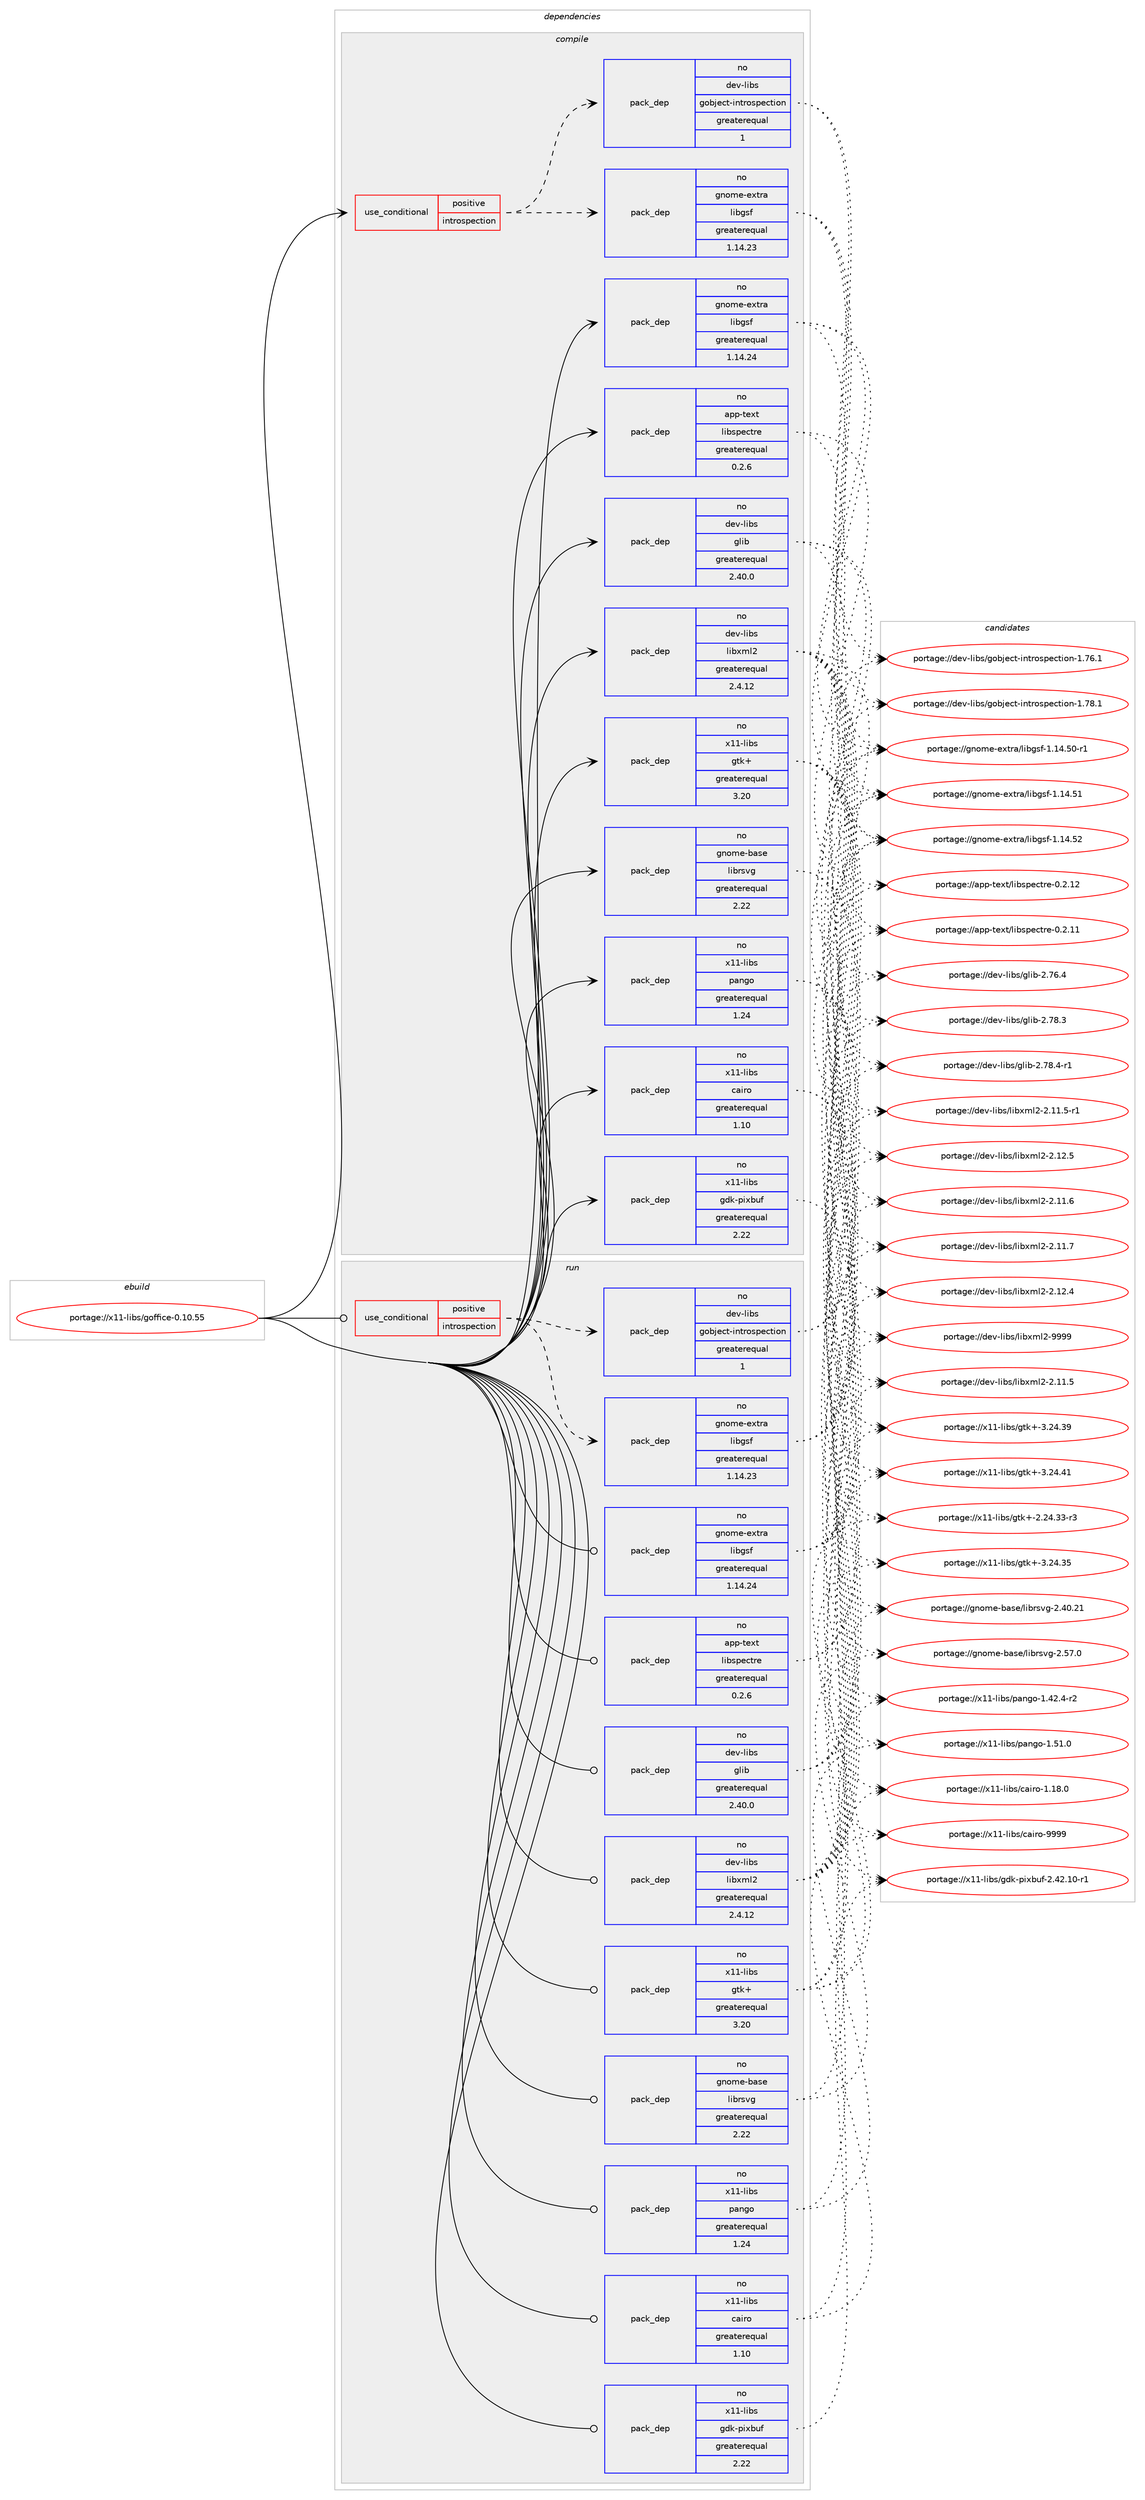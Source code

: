 digraph prolog {

# *************
# Graph options
# *************

newrank=true;
concentrate=true;
compound=true;
graph [rankdir=LR,fontname=Helvetica,fontsize=10,ranksep=1.5];#, ranksep=2.5, nodesep=0.2];
edge  [arrowhead=vee];
node  [fontname=Helvetica,fontsize=10];

# **********
# The ebuild
# **********

subgraph cluster_leftcol {
color=gray;
rank=same;
label=<<i>ebuild</i>>;
id [label="portage://x11-libs/goffice-0.10.55", color=red, width=4, href="../x11-libs/goffice-0.10.55.svg"];
}

# ****************
# The dependencies
# ****************

subgraph cluster_midcol {
color=gray;
label=<<i>dependencies</i>>;
subgraph cluster_compile {
fillcolor="#eeeeee";
style=filled;
label=<<i>compile</i>>;
subgraph cond17064 {
dependency25798 [label=<<TABLE BORDER="0" CELLBORDER="1" CELLSPACING="0" CELLPADDING="4"><TR><TD ROWSPAN="3" CELLPADDING="10">use_conditional</TD></TR><TR><TD>positive</TD></TR><TR><TD>introspection</TD></TR></TABLE>>, shape=none, color=red];
subgraph pack8410 {
dependency25799 [label=<<TABLE BORDER="0" CELLBORDER="1" CELLSPACING="0" CELLPADDING="4" WIDTH="220"><TR><TD ROWSPAN="6" CELLPADDING="30">pack_dep</TD></TR><TR><TD WIDTH="110">no</TD></TR><TR><TD>dev-libs</TD></TR><TR><TD>gobject-introspection</TD></TR><TR><TD>greaterequal</TD></TR><TR><TD>1</TD></TR></TABLE>>, shape=none, color=blue];
}
dependency25798:e -> dependency25799:w [weight=20,style="dashed",arrowhead="vee"];
subgraph pack8411 {
dependency25800 [label=<<TABLE BORDER="0" CELLBORDER="1" CELLSPACING="0" CELLPADDING="4" WIDTH="220"><TR><TD ROWSPAN="6" CELLPADDING="30">pack_dep</TD></TR><TR><TD WIDTH="110">no</TD></TR><TR><TD>gnome-extra</TD></TR><TR><TD>libgsf</TD></TR><TR><TD>greaterequal</TD></TR><TR><TD>1.14.23</TD></TR></TABLE>>, shape=none, color=blue];
}
dependency25798:e -> dependency25800:w [weight=20,style="dashed",arrowhead="vee"];
}
id:e -> dependency25798:w [weight=20,style="solid",arrowhead="vee"];
subgraph pack8412 {
dependency25801 [label=<<TABLE BORDER="0" CELLBORDER="1" CELLSPACING="0" CELLPADDING="4" WIDTH="220"><TR><TD ROWSPAN="6" CELLPADDING="30">pack_dep</TD></TR><TR><TD WIDTH="110">no</TD></TR><TR><TD>app-text</TD></TR><TR><TD>libspectre</TD></TR><TR><TD>greaterequal</TD></TR><TR><TD>0.2.6</TD></TR></TABLE>>, shape=none, color=blue];
}
id:e -> dependency25801:w [weight=20,style="solid",arrowhead="vee"];
subgraph pack8413 {
dependency25802 [label=<<TABLE BORDER="0" CELLBORDER="1" CELLSPACING="0" CELLPADDING="4" WIDTH="220"><TR><TD ROWSPAN="6" CELLPADDING="30">pack_dep</TD></TR><TR><TD WIDTH="110">no</TD></TR><TR><TD>dev-libs</TD></TR><TR><TD>glib</TD></TR><TR><TD>greaterequal</TD></TR><TR><TD>2.40.0</TD></TR></TABLE>>, shape=none, color=blue];
}
id:e -> dependency25802:w [weight=20,style="solid",arrowhead="vee"];
subgraph pack8414 {
dependency25803 [label=<<TABLE BORDER="0" CELLBORDER="1" CELLSPACING="0" CELLPADDING="4" WIDTH="220"><TR><TD ROWSPAN="6" CELLPADDING="30">pack_dep</TD></TR><TR><TD WIDTH="110">no</TD></TR><TR><TD>dev-libs</TD></TR><TR><TD>libxml2</TD></TR><TR><TD>greaterequal</TD></TR><TR><TD>2.4.12</TD></TR></TABLE>>, shape=none, color=blue];
}
id:e -> dependency25803:w [weight=20,style="solid",arrowhead="vee"];
# *** BEGIN UNKNOWN DEPENDENCY TYPE (TODO) ***
# id -> package_dependency(portage://x11-libs/goffice-0.10.55,install,no,dev-libs,libxslt,none,[,,],[],[])
# *** END UNKNOWN DEPENDENCY TYPE (TODO) ***

subgraph pack8415 {
dependency25804 [label=<<TABLE BORDER="0" CELLBORDER="1" CELLSPACING="0" CELLPADDING="4" WIDTH="220"><TR><TD ROWSPAN="6" CELLPADDING="30">pack_dep</TD></TR><TR><TD WIDTH="110">no</TD></TR><TR><TD>gnome-base</TD></TR><TR><TD>librsvg</TD></TR><TR><TD>greaterequal</TD></TR><TR><TD>2.22</TD></TR></TABLE>>, shape=none, color=blue];
}
id:e -> dependency25804:w [weight=20,style="solid",arrowhead="vee"];
subgraph pack8416 {
dependency25805 [label=<<TABLE BORDER="0" CELLBORDER="1" CELLSPACING="0" CELLPADDING="4" WIDTH="220"><TR><TD ROWSPAN="6" CELLPADDING="30">pack_dep</TD></TR><TR><TD WIDTH="110">no</TD></TR><TR><TD>gnome-extra</TD></TR><TR><TD>libgsf</TD></TR><TR><TD>greaterequal</TD></TR><TR><TD>1.14.24</TD></TR></TABLE>>, shape=none, color=blue];
}
id:e -> dependency25805:w [weight=20,style="solid",arrowhead="vee"];
subgraph pack8417 {
dependency25806 [label=<<TABLE BORDER="0" CELLBORDER="1" CELLSPACING="0" CELLPADDING="4" WIDTH="220"><TR><TD ROWSPAN="6" CELLPADDING="30">pack_dep</TD></TR><TR><TD WIDTH="110">no</TD></TR><TR><TD>x11-libs</TD></TR><TR><TD>cairo</TD></TR><TR><TD>greaterequal</TD></TR><TR><TD>1.10</TD></TR></TABLE>>, shape=none, color=blue];
}
id:e -> dependency25806:w [weight=20,style="solid",arrowhead="vee"];
subgraph pack8418 {
dependency25807 [label=<<TABLE BORDER="0" CELLBORDER="1" CELLSPACING="0" CELLPADDING="4" WIDTH="220"><TR><TD ROWSPAN="6" CELLPADDING="30">pack_dep</TD></TR><TR><TD WIDTH="110">no</TD></TR><TR><TD>x11-libs</TD></TR><TR><TD>gdk-pixbuf</TD></TR><TR><TD>greaterequal</TD></TR><TR><TD>2.22</TD></TR></TABLE>>, shape=none, color=blue];
}
id:e -> dependency25807:w [weight=20,style="solid",arrowhead="vee"];
subgraph pack8419 {
dependency25808 [label=<<TABLE BORDER="0" CELLBORDER="1" CELLSPACING="0" CELLPADDING="4" WIDTH="220"><TR><TD ROWSPAN="6" CELLPADDING="30">pack_dep</TD></TR><TR><TD WIDTH="110">no</TD></TR><TR><TD>x11-libs</TD></TR><TR><TD>gtk+</TD></TR><TR><TD>greaterequal</TD></TR><TR><TD>3.20</TD></TR></TABLE>>, shape=none, color=blue];
}
id:e -> dependency25808:w [weight=20,style="solid",arrowhead="vee"];
# *** BEGIN UNKNOWN DEPENDENCY TYPE (TODO) ***
# id -> package_dependency(portage://x11-libs/goffice-0.10.55,install,no,x11-libs,libXext,none,[,,],any_same_slot,[])
# *** END UNKNOWN DEPENDENCY TYPE (TODO) ***

# *** BEGIN UNKNOWN DEPENDENCY TYPE (TODO) ***
# id -> package_dependency(portage://x11-libs/goffice-0.10.55,install,no,x11-libs,libXrender,none,[,,],any_same_slot,[])
# *** END UNKNOWN DEPENDENCY TYPE (TODO) ***

subgraph pack8420 {
dependency25809 [label=<<TABLE BORDER="0" CELLBORDER="1" CELLSPACING="0" CELLPADDING="4" WIDTH="220"><TR><TD ROWSPAN="6" CELLPADDING="30">pack_dep</TD></TR><TR><TD WIDTH="110">no</TD></TR><TR><TD>x11-libs</TD></TR><TR><TD>pango</TD></TR><TR><TD>greaterequal</TD></TR><TR><TD>1.24</TD></TR></TABLE>>, shape=none, color=blue];
}
id:e -> dependency25809:w [weight=20,style="solid",arrowhead="vee"];
}
subgraph cluster_compileandrun {
fillcolor="#eeeeee";
style=filled;
label=<<i>compile and run</i>>;
}
subgraph cluster_run {
fillcolor="#eeeeee";
style=filled;
label=<<i>run</i>>;
subgraph cond17065 {
dependency25810 [label=<<TABLE BORDER="0" CELLBORDER="1" CELLSPACING="0" CELLPADDING="4"><TR><TD ROWSPAN="3" CELLPADDING="10">use_conditional</TD></TR><TR><TD>positive</TD></TR><TR><TD>introspection</TD></TR></TABLE>>, shape=none, color=red];
subgraph pack8421 {
dependency25811 [label=<<TABLE BORDER="0" CELLBORDER="1" CELLSPACING="0" CELLPADDING="4" WIDTH="220"><TR><TD ROWSPAN="6" CELLPADDING="30">pack_dep</TD></TR><TR><TD WIDTH="110">no</TD></TR><TR><TD>dev-libs</TD></TR><TR><TD>gobject-introspection</TD></TR><TR><TD>greaterequal</TD></TR><TR><TD>1</TD></TR></TABLE>>, shape=none, color=blue];
}
dependency25810:e -> dependency25811:w [weight=20,style="dashed",arrowhead="vee"];
subgraph pack8422 {
dependency25812 [label=<<TABLE BORDER="0" CELLBORDER="1" CELLSPACING="0" CELLPADDING="4" WIDTH="220"><TR><TD ROWSPAN="6" CELLPADDING="30">pack_dep</TD></TR><TR><TD WIDTH="110">no</TD></TR><TR><TD>gnome-extra</TD></TR><TR><TD>libgsf</TD></TR><TR><TD>greaterequal</TD></TR><TR><TD>1.14.23</TD></TR></TABLE>>, shape=none, color=blue];
}
dependency25810:e -> dependency25812:w [weight=20,style="dashed",arrowhead="vee"];
}
id:e -> dependency25810:w [weight=20,style="solid",arrowhead="odot"];
subgraph pack8423 {
dependency25813 [label=<<TABLE BORDER="0" CELLBORDER="1" CELLSPACING="0" CELLPADDING="4" WIDTH="220"><TR><TD ROWSPAN="6" CELLPADDING="30">pack_dep</TD></TR><TR><TD WIDTH="110">no</TD></TR><TR><TD>app-text</TD></TR><TR><TD>libspectre</TD></TR><TR><TD>greaterequal</TD></TR><TR><TD>0.2.6</TD></TR></TABLE>>, shape=none, color=blue];
}
id:e -> dependency25813:w [weight=20,style="solid",arrowhead="odot"];
subgraph pack8424 {
dependency25814 [label=<<TABLE BORDER="0" CELLBORDER="1" CELLSPACING="0" CELLPADDING="4" WIDTH="220"><TR><TD ROWSPAN="6" CELLPADDING="30">pack_dep</TD></TR><TR><TD WIDTH="110">no</TD></TR><TR><TD>dev-libs</TD></TR><TR><TD>glib</TD></TR><TR><TD>greaterequal</TD></TR><TR><TD>2.40.0</TD></TR></TABLE>>, shape=none, color=blue];
}
id:e -> dependency25814:w [weight=20,style="solid",arrowhead="odot"];
subgraph pack8425 {
dependency25815 [label=<<TABLE BORDER="0" CELLBORDER="1" CELLSPACING="0" CELLPADDING="4" WIDTH="220"><TR><TD ROWSPAN="6" CELLPADDING="30">pack_dep</TD></TR><TR><TD WIDTH="110">no</TD></TR><TR><TD>dev-libs</TD></TR><TR><TD>libxml2</TD></TR><TR><TD>greaterequal</TD></TR><TR><TD>2.4.12</TD></TR></TABLE>>, shape=none, color=blue];
}
id:e -> dependency25815:w [weight=20,style="solid",arrowhead="odot"];
# *** BEGIN UNKNOWN DEPENDENCY TYPE (TODO) ***
# id -> package_dependency(portage://x11-libs/goffice-0.10.55,run,no,dev-libs,libxslt,none,[,,],[],[])
# *** END UNKNOWN DEPENDENCY TYPE (TODO) ***

subgraph pack8426 {
dependency25816 [label=<<TABLE BORDER="0" CELLBORDER="1" CELLSPACING="0" CELLPADDING="4" WIDTH="220"><TR><TD ROWSPAN="6" CELLPADDING="30">pack_dep</TD></TR><TR><TD WIDTH="110">no</TD></TR><TR><TD>gnome-base</TD></TR><TR><TD>librsvg</TD></TR><TR><TD>greaterequal</TD></TR><TR><TD>2.22</TD></TR></TABLE>>, shape=none, color=blue];
}
id:e -> dependency25816:w [weight=20,style="solid",arrowhead="odot"];
subgraph pack8427 {
dependency25817 [label=<<TABLE BORDER="0" CELLBORDER="1" CELLSPACING="0" CELLPADDING="4" WIDTH="220"><TR><TD ROWSPAN="6" CELLPADDING="30">pack_dep</TD></TR><TR><TD WIDTH="110">no</TD></TR><TR><TD>gnome-extra</TD></TR><TR><TD>libgsf</TD></TR><TR><TD>greaterequal</TD></TR><TR><TD>1.14.24</TD></TR></TABLE>>, shape=none, color=blue];
}
id:e -> dependency25817:w [weight=20,style="solid",arrowhead="odot"];
subgraph pack8428 {
dependency25818 [label=<<TABLE BORDER="0" CELLBORDER="1" CELLSPACING="0" CELLPADDING="4" WIDTH="220"><TR><TD ROWSPAN="6" CELLPADDING="30">pack_dep</TD></TR><TR><TD WIDTH="110">no</TD></TR><TR><TD>x11-libs</TD></TR><TR><TD>cairo</TD></TR><TR><TD>greaterequal</TD></TR><TR><TD>1.10</TD></TR></TABLE>>, shape=none, color=blue];
}
id:e -> dependency25818:w [weight=20,style="solid",arrowhead="odot"];
subgraph pack8429 {
dependency25819 [label=<<TABLE BORDER="0" CELLBORDER="1" CELLSPACING="0" CELLPADDING="4" WIDTH="220"><TR><TD ROWSPAN="6" CELLPADDING="30">pack_dep</TD></TR><TR><TD WIDTH="110">no</TD></TR><TR><TD>x11-libs</TD></TR><TR><TD>gdk-pixbuf</TD></TR><TR><TD>greaterequal</TD></TR><TR><TD>2.22</TD></TR></TABLE>>, shape=none, color=blue];
}
id:e -> dependency25819:w [weight=20,style="solid",arrowhead="odot"];
subgraph pack8430 {
dependency25820 [label=<<TABLE BORDER="0" CELLBORDER="1" CELLSPACING="0" CELLPADDING="4" WIDTH="220"><TR><TD ROWSPAN="6" CELLPADDING="30">pack_dep</TD></TR><TR><TD WIDTH="110">no</TD></TR><TR><TD>x11-libs</TD></TR><TR><TD>gtk+</TD></TR><TR><TD>greaterequal</TD></TR><TR><TD>3.20</TD></TR></TABLE>>, shape=none, color=blue];
}
id:e -> dependency25820:w [weight=20,style="solid",arrowhead="odot"];
# *** BEGIN UNKNOWN DEPENDENCY TYPE (TODO) ***
# id -> package_dependency(portage://x11-libs/goffice-0.10.55,run,no,x11-libs,libXext,none,[,,],any_same_slot,[])
# *** END UNKNOWN DEPENDENCY TYPE (TODO) ***

# *** BEGIN UNKNOWN DEPENDENCY TYPE (TODO) ***
# id -> package_dependency(portage://x11-libs/goffice-0.10.55,run,no,x11-libs,libXrender,none,[,,],any_same_slot,[])
# *** END UNKNOWN DEPENDENCY TYPE (TODO) ***

subgraph pack8431 {
dependency25821 [label=<<TABLE BORDER="0" CELLBORDER="1" CELLSPACING="0" CELLPADDING="4" WIDTH="220"><TR><TD ROWSPAN="6" CELLPADDING="30">pack_dep</TD></TR><TR><TD WIDTH="110">no</TD></TR><TR><TD>x11-libs</TD></TR><TR><TD>pango</TD></TR><TR><TD>greaterequal</TD></TR><TR><TD>1.24</TD></TR></TABLE>>, shape=none, color=blue];
}
id:e -> dependency25821:w [weight=20,style="solid",arrowhead="odot"];
}
}

# **************
# The candidates
# **************

subgraph cluster_choices {
rank=same;
color=gray;
label=<<i>candidates</i>>;

subgraph choice8410 {
color=black;
nodesep=1;
choice1001011184510810598115471031119810610199116451051101161141111151121019911610511111045494655544649 [label="portage://dev-libs/gobject-introspection-1.76.1", color=red, width=4,href="../dev-libs/gobject-introspection-1.76.1.svg"];
choice1001011184510810598115471031119810610199116451051101161141111151121019911610511111045494655564649 [label="portage://dev-libs/gobject-introspection-1.78.1", color=red, width=4,href="../dev-libs/gobject-introspection-1.78.1.svg"];
dependency25799:e -> choice1001011184510810598115471031119810610199116451051101161141111151121019911610511111045494655544649:w [style=dotted,weight="100"];
dependency25799:e -> choice1001011184510810598115471031119810610199116451051101161141111151121019911610511111045494655564649:w [style=dotted,weight="100"];
}
subgraph choice8411 {
color=black;
nodesep=1;
choice1031101111091014510112011611497471081059810311510245494649524653484511449 [label="portage://gnome-extra/libgsf-1.14.50-r1", color=red, width=4,href="../gnome-extra/libgsf-1.14.50-r1.svg"];
choice103110111109101451011201161149747108105981031151024549464952465349 [label="portage://gnome-extra/libgsf-1.14.51", color=red, width=4,href="../gnome-extra/libgsf-1.14.51.svg"];
choice103110111109101451011201161149747108105981031151024549464952465350 [label="portage://gnome-extra/libgsf-1.14.52", color=red, width=4,href="../gnome-extra/libgsf-1.14.52.svg"];
dependency25800:e -> choice1031101111091014510112011611497471081059810311510245494649524653484511449:w [style=dotted,weight="100"];
dependency25800:e -> choice103110111109101451011201161149747108105981031151024549464952465349:w [style=dotted,weight="100"];
dependency25800:e -> choice103110111109101451011201161149747108105981031151024549464952465350:w [style=dotted,weight="100"];
}
subgraph choice8412 {
color=black;
nodesep=1;
choice971121124511610112011647108105981151121019911611410145484650464949 [label="portage://app-text/libspectre-0.2.11", color=red, width=4,href="../app-text/libspectre-0.2.11.svg"];
choice971121124511610112011647108105981151121019911611410145484650464950 [label="portage://app-text/libspectre-0.2.12", color=red, width=4,href="../app-text/libspectre-0.2.12.svg"];
dependency25801:e -> choice971121124511610112011647108105981151121019911611410145484650464949:w [style=dotted,weight="100"];
dependency25801:e -> choice971121124511610112011647108105981151121019911611410145484650464950:w [style=dotted,weight="100"];
}
subgraph choice8413 {
color=black;
nodesep=1;
choice1001011184510810598115471031081059845504655544652 [label="portage://dev-libs/glib-2.76.4", color=red, width=4,href="../dev-libs/glib-2.76.4.svg"];
choice1001011184510810598115471031081059845504655564651 [label="portage://dev-libs/glib-2.78.3", color=red, width=4,href="../dev-libs/glib-2.78.3.svg"];
choice10010111845108105981154710310810598455046555646524511449 [label="portage://dev-libs/glib-2.78.4-r1", color=red, width=4,href="../dev-libs/glib-2.78.4-r1.svg"];
dependency25802:e -> choice1001011184510810598115471031081059845504655544652:w [style=dotted,weight="100"];
dependency25802:e -> choice1001011184510810598115471031081059845504655564651:w [style=dotted,weight="100"];
dependency25802:e -> choice10010111845108105981154710310810598455046555646524511449:w [style=dotted,weight="100"];
}
subgraph choice8414 {
color=black;
nodesep=1;
choice100101118451081059811547108105981201091085045504649494653 [label="portage://dev-libs/libxml2-2.11.5", color=red, width=4,href="../dev-libs/libxml2-2.11.5.svg"];
choice1001011184510810598115471081059812010910850455046494946534511449 [label="portage://dev-libs/libxml2-2.11.5-r1", color=red, width=4,href="../dev-libs/libxml2-2.11.5-r1.svg"];
choice100101118451081059811547108105981201091085045504649494654 [label="portage://dev-libs/libxml2-2.11.6", color=red, width=4,href="../dev-libs/libxml2-2.11.6.svg"];
choice100101118451081059811547108105981201091085045504649494655 [label="portage://dev-libs/libxml2-2.11.7", color=red, width=4,href="../dev-libs/libxml2-2.11.7.svg"];
choice100101118451081059811547108105981201091085045504649504652 [label="portage://dev-libs/libxml2-2.12.4", color=red, width=4,href="../dev-libs/libxml2-2.12.4.svg"];
choice100101118451081059811547108105981201091085045504649504653 [label="portage://dev-libs/libxml2-2.12.5", color=red, width=4,href="../dev-libs/libxml2-2.12.5.svg"];
choice10010111845108105981154710810598120109108504557575757 [label="portage://dev-libs/libxml2-9999", color=red, width=4,href="../dev-libs/libxml2-9999.svg"];
dependency25803:e -> choice100101118451081059811547108105981201091085045504649494653:w [style=dotted,weight="100"];
dependency25803:e -> choice1001011184510810598115471081059812010910850455046494946534511449:w [style=dotted,weight="100"];
dependency25803:e -> choice100101118451081059811547108105981201091085045504649494654:w [style=dotted,weight="100"];
dependency25803:e -> choice100101118451081059811547108105981201091085045504649494655:w [style=dotted,weight="100"];
dependency25803:e -> choice100101118451081059811547108105981201091085045504649504652:w [style=dotted,weight="100"];
dependency25803:e -> choice100101118451081059811547108105981201091085045504649504653:w [style=dotted,weight="100"];
dependency25803:e -> choice10010111845108105981154710810598120109108504557575757:w [style=dotted,weight="100"];
}
subgraph choice8415 {
color=black;
nodesep=1;
choice10311011110910145989711510147108105981141151181034550465248465049 [label="portage://gnome-base/librsvg-2.40.21", color=red, width=4,href="../gnome-base/librsvg-2.40.21.svg"];
choice103110111109101459897115101471081059811411511810345504653554648 [label="portage://gnome-base/librsvg-2.57.0", color=red, width=4,href="../gnome-base/librsvg-2.57.0.svg"];
dependency25804:e -> choice10311011110910145989711510147108105981141151181034550465248465049:w [style=dotted,weight="100"];
dependency25804:e -> choice103110111109101459897115101471081059811411511810345504653554648:w [style=dotted,weight="100"];
}
subgraph choice8416 {
color=black;
nodesep=1;
choice1031101111091014510112011611497471081059810311510245494649524653484511449 [label="portage://gnome-extra/libgsf-1.14.50-r1", color=red, width=4,href="../gnome-extra/libgsf-1.14.50-r1.svg"];
choice103110111109101451011201161149747108105981031151024549464952465349 [label="portage://gnome-extra/libgsf-1.14.51", color=red, width=4,href="../gnome-extra/libgsf-1.14.51.svg"];
choice103110111109101451011201161149747108105981031151024549464952465350 [label="portage://gnome-extra/libgsf-1.14.52", color=red, width=4,href="../gnome-extra/libgsf-1.14.52.svg"];
dependency25805:e -> choice1031101111091014510112011611497471081059810311510245494649524653484511449:w [style=dotted,weight="100"];
dependency25805:e -> choice103110111109101451011201161149747108105981031151024549464952465349:w [style=dotted,weight="100"];
dependency25805:e -> choice103110111109101451011201161149747108105981031151024549464952465350:w [style=dotted,weight="100"];
}
subgraph choice8417 {
color=black;
nodesep=1;
choice1204949451081059811547999710511411145494649564648 [label="portage://x11-libs/cairo-1.18.0", color=red, width=4,href="../x11-libs/cairo-1.18.0.svg"];
choice120494945108105981154799971051141114557575757 [label="portage://x11-libs/cairo-9999", color=red, width=4,href="../x11-libs/cairo-9999.svg"];
dependency25806:e -> choice1204949451081059811547999710511411145494649564648:w [style=dotted,weight="100"];
dependency25806:e -> choice120494945108105981154799971051141114557575757:w [style=dotted,weight="100"];
}
subgraph choice8418 {
color=black;
nodesep=1;
choice1204949451081059811547103100107451121051209811710245504652504649484511449 [label="portage://x11-libs/gdk-pixbuf-2.42.10-r1", color=red, width=4,href="../x11-libs/gdk-pixbuf-2.42.10-r1.svg"];
dependency25807:e -> choice1204949451081059811547103100107451121051209811710245504652504649484511449:w [style=dotted,weight="100"];
}
subgraph choice8419 {
color=black;
nodesep=1;
choice12049494510810598115471031161074345504650524651514511451 [label="portage://x11-libs/gtk+-2.24.33-r3", color=red, width=4,href="../x11-libs/gtk+-2.24.33-r3.svg"];
choice1204949451081059811547103116107434551465052465153 [label="portage://x11-libs/gtk+-3.24.35", color=red, width=4,href="../x11-libs/gtk+-3.24.35.svg"];
choice1204949451081059811547103116107434551465052465157 [label="portage://x11-libs/gtk+-3.24.39", color=red, width=4,href="../x11-libs/gtk+-3.24.39.svg"];
choice1204949451081059811547103116107434551465052465249 [label="portage://x11-libs/gtk+-3.24.41", color=red, width=4,href="../x11-libs/gtk+-3.24.41.svg"];
dependency25808:e -> choice12049494510810598115471031161074345504650524651514511451:w [style=dotted,weight="100"];
dependency25808:e -> choice1204949451081059811547103116107434551465052465153:w [style=dotted,weight="100"];
dependency25808:e -> choice1204949451081059811547103116107434551465052465157:w [style=dotted,weight="100"];
dependency25808:e -> choice1204949451081059811547103116107434551465052465249:w [style=dotted,weight="100"];
}
subgraph choice8420 {
color=black;
nodesep=1;
choice120494945108105981154711297110103111454946525046524511450 [label="portage://x11-libs/pango-1.42.4-r2", color=red, width=4,href="../x11-libs/pango-1.42.4-r2.svg"];
choice12049494510810598115471129711010311145494653494648 [label="portage://x11-libs/pango-1.51.0", color=red, width=4,href="../x11-libs/pango-1.51.0.svg"];
dependency25809:e -> choice120494945108105981154711297110103111454946525046524511450:w [style=dotted,weight="100"];
dependency25809:e -> choice12049494510810598115471129711010311145494653494648:w [style=dotted,weight="100"];
}
subgraph choice8421 {
color=black;
nodesep=1;
choice1001011184510810598115471031119810610199116451051101161141111151121019911610511111045494655544649 [label="portage://dev-libs/gobject-introspection-1.76.1", color=red, width=4,href="../dev-libs/gobject-introspection-1.76.1.svg"];
choice1001011184510810598115471031119810610199116451051101161141111151121019911610511111045494655564649 [label="portage://dev-libs/gobject-introspection-1.78.1", color=red, width=4,href="../dev-libs/gobject-introspection-1.78.1.svg"];
dependency25811:e -> choice1001011184510810598115471031119810610199116451051101161141111151121019911610511111045494655544649:w [style=dotted,weight="100"];
dependency25811:e -> choice1001011184510810598115471031119810610199116451051101161141111151121019911610511111045494655564649:w [style=dotted,weight="100"];
}
subgraph choice8422 {
color=black;
nodesep=1;
choice1031101111091014510112011611497471081059810311510245494649524653484511449 [label="portage://gnome-extra/libgsf-1.14.50-r1", color=red, width=4,href="../gnome-extra/libgsf-1.14.50-r1.svg"];
choice103110111109101451011201161149747108105981031151024549464952465349 [label="portage://gnome-extra/libgsf-1.14.51", color=red, width=4,href="../gnome-extra/libgsf-1.14.51.svg"];
choice103110111109101451011201161149747108105981031151024549464952465350 [label="portage://gnome-extra/libgsf-1.14.52", color=red, width=4,href="../gnome-extra/libgsf-1.14.52.svg"];
dependency25812:e -> choice1031101111091014510112011611497471081059810311510245494649524653484511449:w [style=dotted,weight="100"];
dependency25812:e -> choice103110111109101451011201161149747108105981031151024549464952465349:w [style=dotted,weight="100"];
dependency25812:e -> choice103110111109101451011201161149747108105981031151024549464952465350:w [style=dotted,weight="100"];
}
subgraph choice8423 {
color=black;
nodesep=1;
choice971121124511610112011647108105981151121019911611410145484650464949 [label="portage://app-text/libspectre-0.2.11", color=red, width=4,href="../app-text/libspectre-0.2.11.svg"];
choice971121124511610112011647108105981151121019911611410145484650464950 [label="portage://app-text/libspectre-0.2.12", color=red, width=4,href="../app-text/libspectre-0.2.12.svg"];
dependency25813:e -> choice971121124511610112011647108105981151121019911611410145484650464949:w [style=dotted,weight="100"];
dependency25813:e -> choice971121124511610112011647108105981151121019911611410145484650464950:w [style=dotted,weight="100"];
}
subgraph choice8424 {
color=black;
nodesep=1;
choice1001011184510810598115471031081059845504655544652 [label="portage://dev-libs/glib-2.76.4", color=red, width=4,href="../dev-libs/glib-2.76.4.svg"];
choice1001011184510810598115471031081059845504655564651 [label="portage://dev-libs/glib-2.78.3", color=red, width=4,href="../dev-libs/glib-2.78.3.svg"];
choice10010111845108105981154710310810598455046555646524511449 [label="portage://dev-libs/glib-2.78.4-r1", color=red, width=4,href="../dev-libs/glib-2.78.4-r1.svg"];
dependency25814:e -> choice1001011184510810598115471031081059845504655544652:w [style=dotted,weight="100"];
dependency25814:e -> choice1001011184510810598115471031081059845504655564651:w [style=dotted,weight="100"];
dependency25814:e -> choice10010111845108105981154710310810598455046555646524511449:w [style=dotted,weight="100"];
}
subgraph choice8425 {
color=black;
nodesep=1;
choice100101118451081059811547108105981201091085045504649494653 [label="portage://dev-libs/libxml2-2.11.5", color=red, width=4,href="../dev-libs/libxml2-2.11.5.svg"];
choice1001011184510810598115471081059812010910850455046494946534511449 [label="portage://dev-libs/libxml2-2.11.5-r1", color=red, width=4,href="../dev-libs/libxml2-2.11.5-r1.svg"];
choice100101118451081059811547108105981201091085045504649494654 [label="portage://dev-libs/libxml2-2.11.6", color=red, width=4,href="../dev-libs/libxml2-2.11.6.svg"];
choice100101118451081059811547108105981201091085045504649494655 [label="portage://dev-libs/libxml2-2.11.7", color=red, width=4,href="../dev-libs/libxml2-2.11.7.svg"];
choice100101118451081059811547108105981201091085045504649504652 [label="portage://dev-libs/libxml2-2.12.4", color=red, width=4,href="../dev-libs/libxml2-2.12.4.svg"];
choice100101118451081059811547108105981201091085045504649504653 [label="portage://dev-libs/libxml2-2.12.5", color=red, width=4,href="../dev-libs/libxml2-2.12.5.svg"];
choice10010111845108105981154710810598120109108504557575757 [label="portage://dev-libs/libxml2-9999", color=red, width=4,href="../dev-libs/libxml2-9999.svg"];
dependency25815:e -> choice100101118451081059811547108105981201091085045504649494653:w [style=dotted,weight="100"];
dependency25815:e -> choice1001011184510810598115471081059812010910850455046494946534511449:w [style=dotted,weight="100"];
dependency25815:e -> choice100101118451081059811547108105981201091085045504649494654:w [style=dotted,weight="100"];
dependency25815:e -> choice100101118451081059811547108105981201091085045504649494655:w [style=dotted,weight="100"];
dependency25815:e -> choice100101118451081059811547108105981201091085045504649504652:w [style=dotted,weight="100"];
dependency25815:e -> choice100101118451081059811547108105981201091085045504649504653:w [style=dotted,weight="100"];
dependency25815:e -> choice10010111845108105981154710810598120109108504557575757:w [style=dotted,weight="100"];
}
subgraph choice8426 {
color=black;
nodesep=1;
choice10311011110910145989711510147108105981141151181034550465248465049 [label="portage://gnome-base/librsvg-2.40.21", color=red, width=4,href="../gnome-base/librsvg-2.40.21.svg"];
choice103110111109101459897115101471081059811411511810345504653554648 [label="portage://gnome-base/librsvg-2.57.0", color=red, width=4,href="../gnome-base/librsvg-2.57.0.svg"];
dependency25816:e -> choice10311011110910145989711510147108105981141151181034550465248465049:w [style=dotted,weight="100"];
dependency25816:e -> choice103110111109101459897115101471081059811411511810345504653554648:w [style=dotted,weight="100"];
}
subgraph choice8427 {
color=black;
nodesep=1;
choice1031101111091014510112011611497471081059810311510245494649524653484511449 [label="portage://gnome-extra/libgsf-1.14.50-r1", color=red, width=4,href="../gnome-extra/libgsf-1.14.50-r1.svg"];
choice103110111109101451011201161149747108105981031151024549464952465349 [label="portage://gnome-extra/libgsf-1.14.51", color=red, width=4,href="../gnome-extra/libgsf-1.14.51.svg"];
choice103110111109101451011201161149747108105981031151024549464952465350 [label="portage://gnome-extra/libgsf-1.14.52", color=red, width=4,href="../gnome-extra/libgsf-1.14.52.svg"];
dependency25817:e -> choice1031101111091014510112011611497471081059810311510245494649524653484511449:w [style=dotted,weight="100"];
dependency25817:e -> choice103110111109101451011201161149747108105981031151024549464952465349:w [style=dotted,weight="100"];
dependency25817:e -> choice103110111109101451011201161149747108105981031151024549464952465350:w [style=dotted,weight="100"];
}
subgraph choice8428 {
color=black;
nodesep=1;
choice1204949451081059811547999710511411145494649564648 [label="portage://x11-libs/cairo-1.18.0", color=red, width=4,href="../x11-libs/cairo-1.18.0.svg"];
choice120494945108105981154799971051141114557575757 [label="portage://x11-libs/cairo-9999", color=red, width=4,href="../x11-libs/cairo-9999.svg"];
dependency25818:e -> choice1204949451081059811547999710511411145494649564648:w [style=dotted,weight="100"];
dependency25818:e -> choice120494945108105981154799971051141114557575757:w [style=dotted,weight="100"];
}
subgraph choice8429 {
color=black;
nodesep=1;
choice1204949451081059811547103100107451121051209811710245504652504649484511449 [label="portage://x11-libs/gdk-pixbuf-2.42.10-r1", color=red, width=4,href="../x11-libs/gdk-pixbuf-2.42.10-r1.svg"];
dependency25819:e -> choice1204949451081059811547103100107451121051209811710245504652504649484511449:w [style=dotted,weight="100"];
}
subgraph choice8430 {
color=black;
nodesep=1;
choice12049494510810598115471031161074345504650524651514511451 [label="portage://x11-libs/gtk+-2.24.33-r3", color=red, width=4,href="../x11-libs/gtk+-2.24.33-r3.svg"];
choice1204949451081059811547103116107434551465052465153 [label="portage://x11-libs/gtk+-3.24.35", color=red, width=4,href="../x11-libs/gtk+-3.24.35.svg"];
choice1204949451081059811547103116107434551465052465157 [label="portage://x11-libs/gtk+-3.24.39", color=red, width=4,href="../x11-libs/gtk+-3.24.39.svg"];
choice1204949451081059811547103116107434551465052465249 [label="portage://x11-libs/gtk+-3.24.41", color=red, width=4,href="../x11-libs/gtk+-3.24.41.svg"];
dependency25820:e -> choice12049494510810598115471031161074345504650524651514511451:w [style=dotted,weight="100"];
dependency25820:e -> choice1204949451081059811547103116107434551465052465153:w [style=dotted,weight="100"];
dependency25820:e -> choice1204949451081059811547103116107434551465052465157:w [style=dotted,weight="100"];
dependency25820:e -> choice1204949451081059811547103116107434551465052465249:w [style=dotted,weight="100"];
}
subgraph choice8431 {
color=black;
nodesep=1;
choice120494945108105981154711297110103111454946525046524511450 [label="portage://x11-libs/pango-1.42.4-r2", color=red, width=4,href="../x11-libs/pango-1.42.4-r2.svg"];
choice12049494510810598115471129711010311145494653494648 [label="portage://x11-libs/pango-1.51.0", color=red, width=4,href="../x11-libs/pango-1.51.0.svg"];
dependency25821:e -> choice120494945108105981154711297110103111454946525046524511450:w [style=dotted,weight="100"];
dependency25821:e -> choice12049494510810598115471129711010311145494653494648:w [style=dotted,weight="100"];
}
}

}
